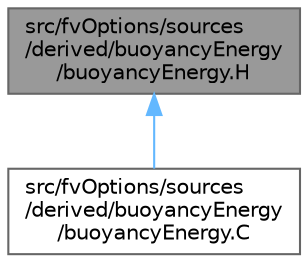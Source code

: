 digraph "src/fvOptions/sources/derived/buoyancyEnergy/buoyancyEnergy.H"
{
 // LATEX_PDF_SIZE
  bgcolor="transparent";
  edge [fontname=Helvetica,fontsize=10,labelfontname=Helvetica,labelfontsize=10];
  node [fontname=Helvetica,fontsize=10,shape=box,height=0.2,width=0.4];
  Node1 [id="Node000001",label="src/fvOptions/sources\l/derived/buoyancyEnergy\l/buoyancyEnergy.H",height=0.2,width=0.4,color="gray40", fillcolor="grey60", style="filled", fontcolor="black",tooltip=" "];
  Node1 -> Node2 [id="edge1_Node000001_Node000002",dir="back",color="steelblue1",style="solid",tooltip=" "];
  Node2 [id="Node000002",label="src/fvOptions/sources\l/derived/buoyancyEnergy\l/buoyancyEnergy.C",height=0.2,width=0.4,color="grey40", fillcolor="white", style="filled",URL="$buoyancyEnergy_8C.html",tooltip=" "];
}
